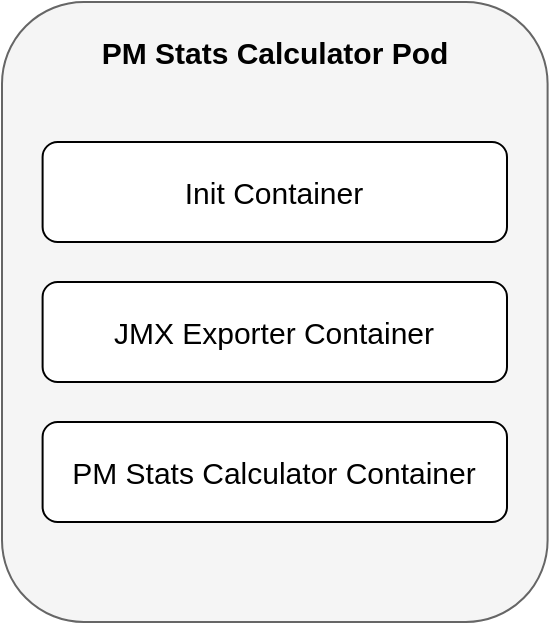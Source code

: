 <mxfile version="20.8.10" type="device"><diagram name="Page-1" id="_YQdTJxeHE9v4nhkv8Hd"><mxGraphModel dx="780" dy="504" grid="1" gridSize="10" guides="1" tooltips="1" connect="1" arrows="1" fold="1" page="1" pageScale="1" pageWidth="850" pageHeight="1100" math="0" shadow="0"><root><mxCell id="0"/><mxCell id="1" parent="0"/><mxCell id="BmFWB7s7iW_KyWCRS9px-3" value="" style="rounded=1;whiteSpace=wrap;html=1;fillColor=#f5f5f5;strokeColor=#666666;fontColor=#333333;fontSize=12;" parent="1" vertex="1"><mxGeometry x="40" y="40" width="272.8" height="310" as="geometry"/></mxCell><mxCell id="BmFWB7s7iW_KyWCRS9px-8" value="PM Stats Calculator Container" style="rounded=1;whiteSpace=wrap;html=1;fontSize=15;" parent="1" vertex="1"><mxGeometry x="60.3" y="250" width="232.2" height="50" as="geometry"/></mxCell><mxCell id="BmFWB7s7iW_KyWCRS9px-10" value="&lt;b style=&quot;font-size: 15px;&quot;&gt;PM Stats Calculator Pod&lt;/b&gt;" style="text;html=1;align=center;verticalAlign=middle;resizable=0;points=[];autosize=1;strokeColor=none;fillColor=none;fontSize=15;" parent="1" vertex="1"><mxGeometry x="76.4" y="50" width="200" height="30" as="geometry"/></mxCell><mxCell id="VNfw_x06Cb6sb3m-Xh18-1" value="JMX Exporter Container" style="rounded=1;whiteSpace=wrap;html=1;fontSize=15;" vertex="1" parent="1"><mxGeometry x="60.3" y="180" width="232.2" height="50" as="geometry"/></mxCell><mxCell id="VNfw_x06Cb6sb3m-Xh18-2" value="Init Container" style="rounded=1;whiteSpace=wrap;html=1;fontSize=15;" vertex="1" parent="1"><mxGeometry x="60.3" y="110" width="232.2" height="50" as="geometry"/></mxCell></root></mxGraphModel></diagram></mxfile>